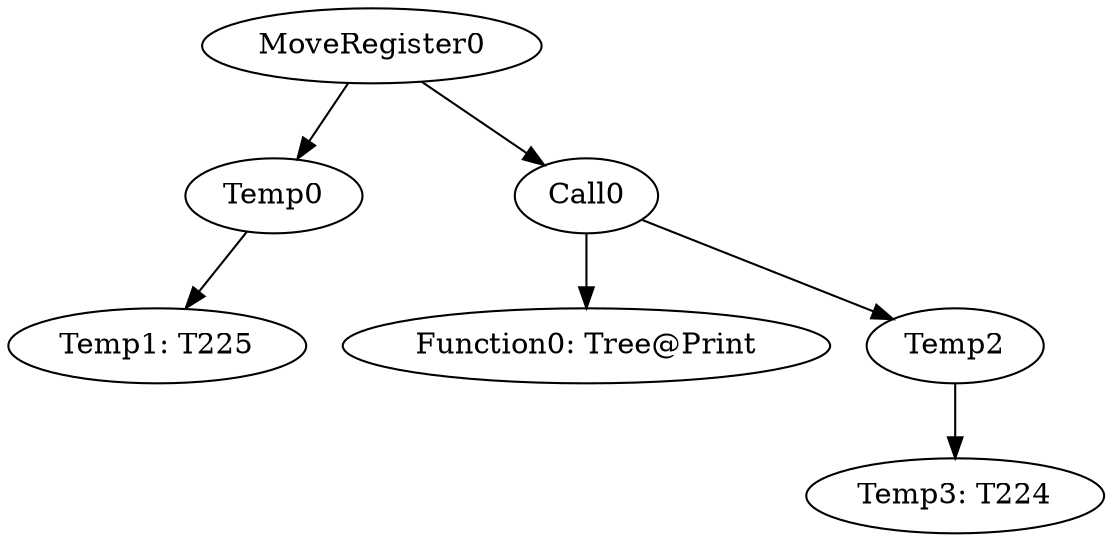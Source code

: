 digraph {
	ordering = out;
	Call0 -> "Function0: Tree@Print";
	Call0 -> Temp2;
	MoveRegister0 -> Temp0;
	MoveRegister0 -> Call0;
	Temp2 -> "Temp3: T224";
	Temp0 -> "Temp1: T225";
}

